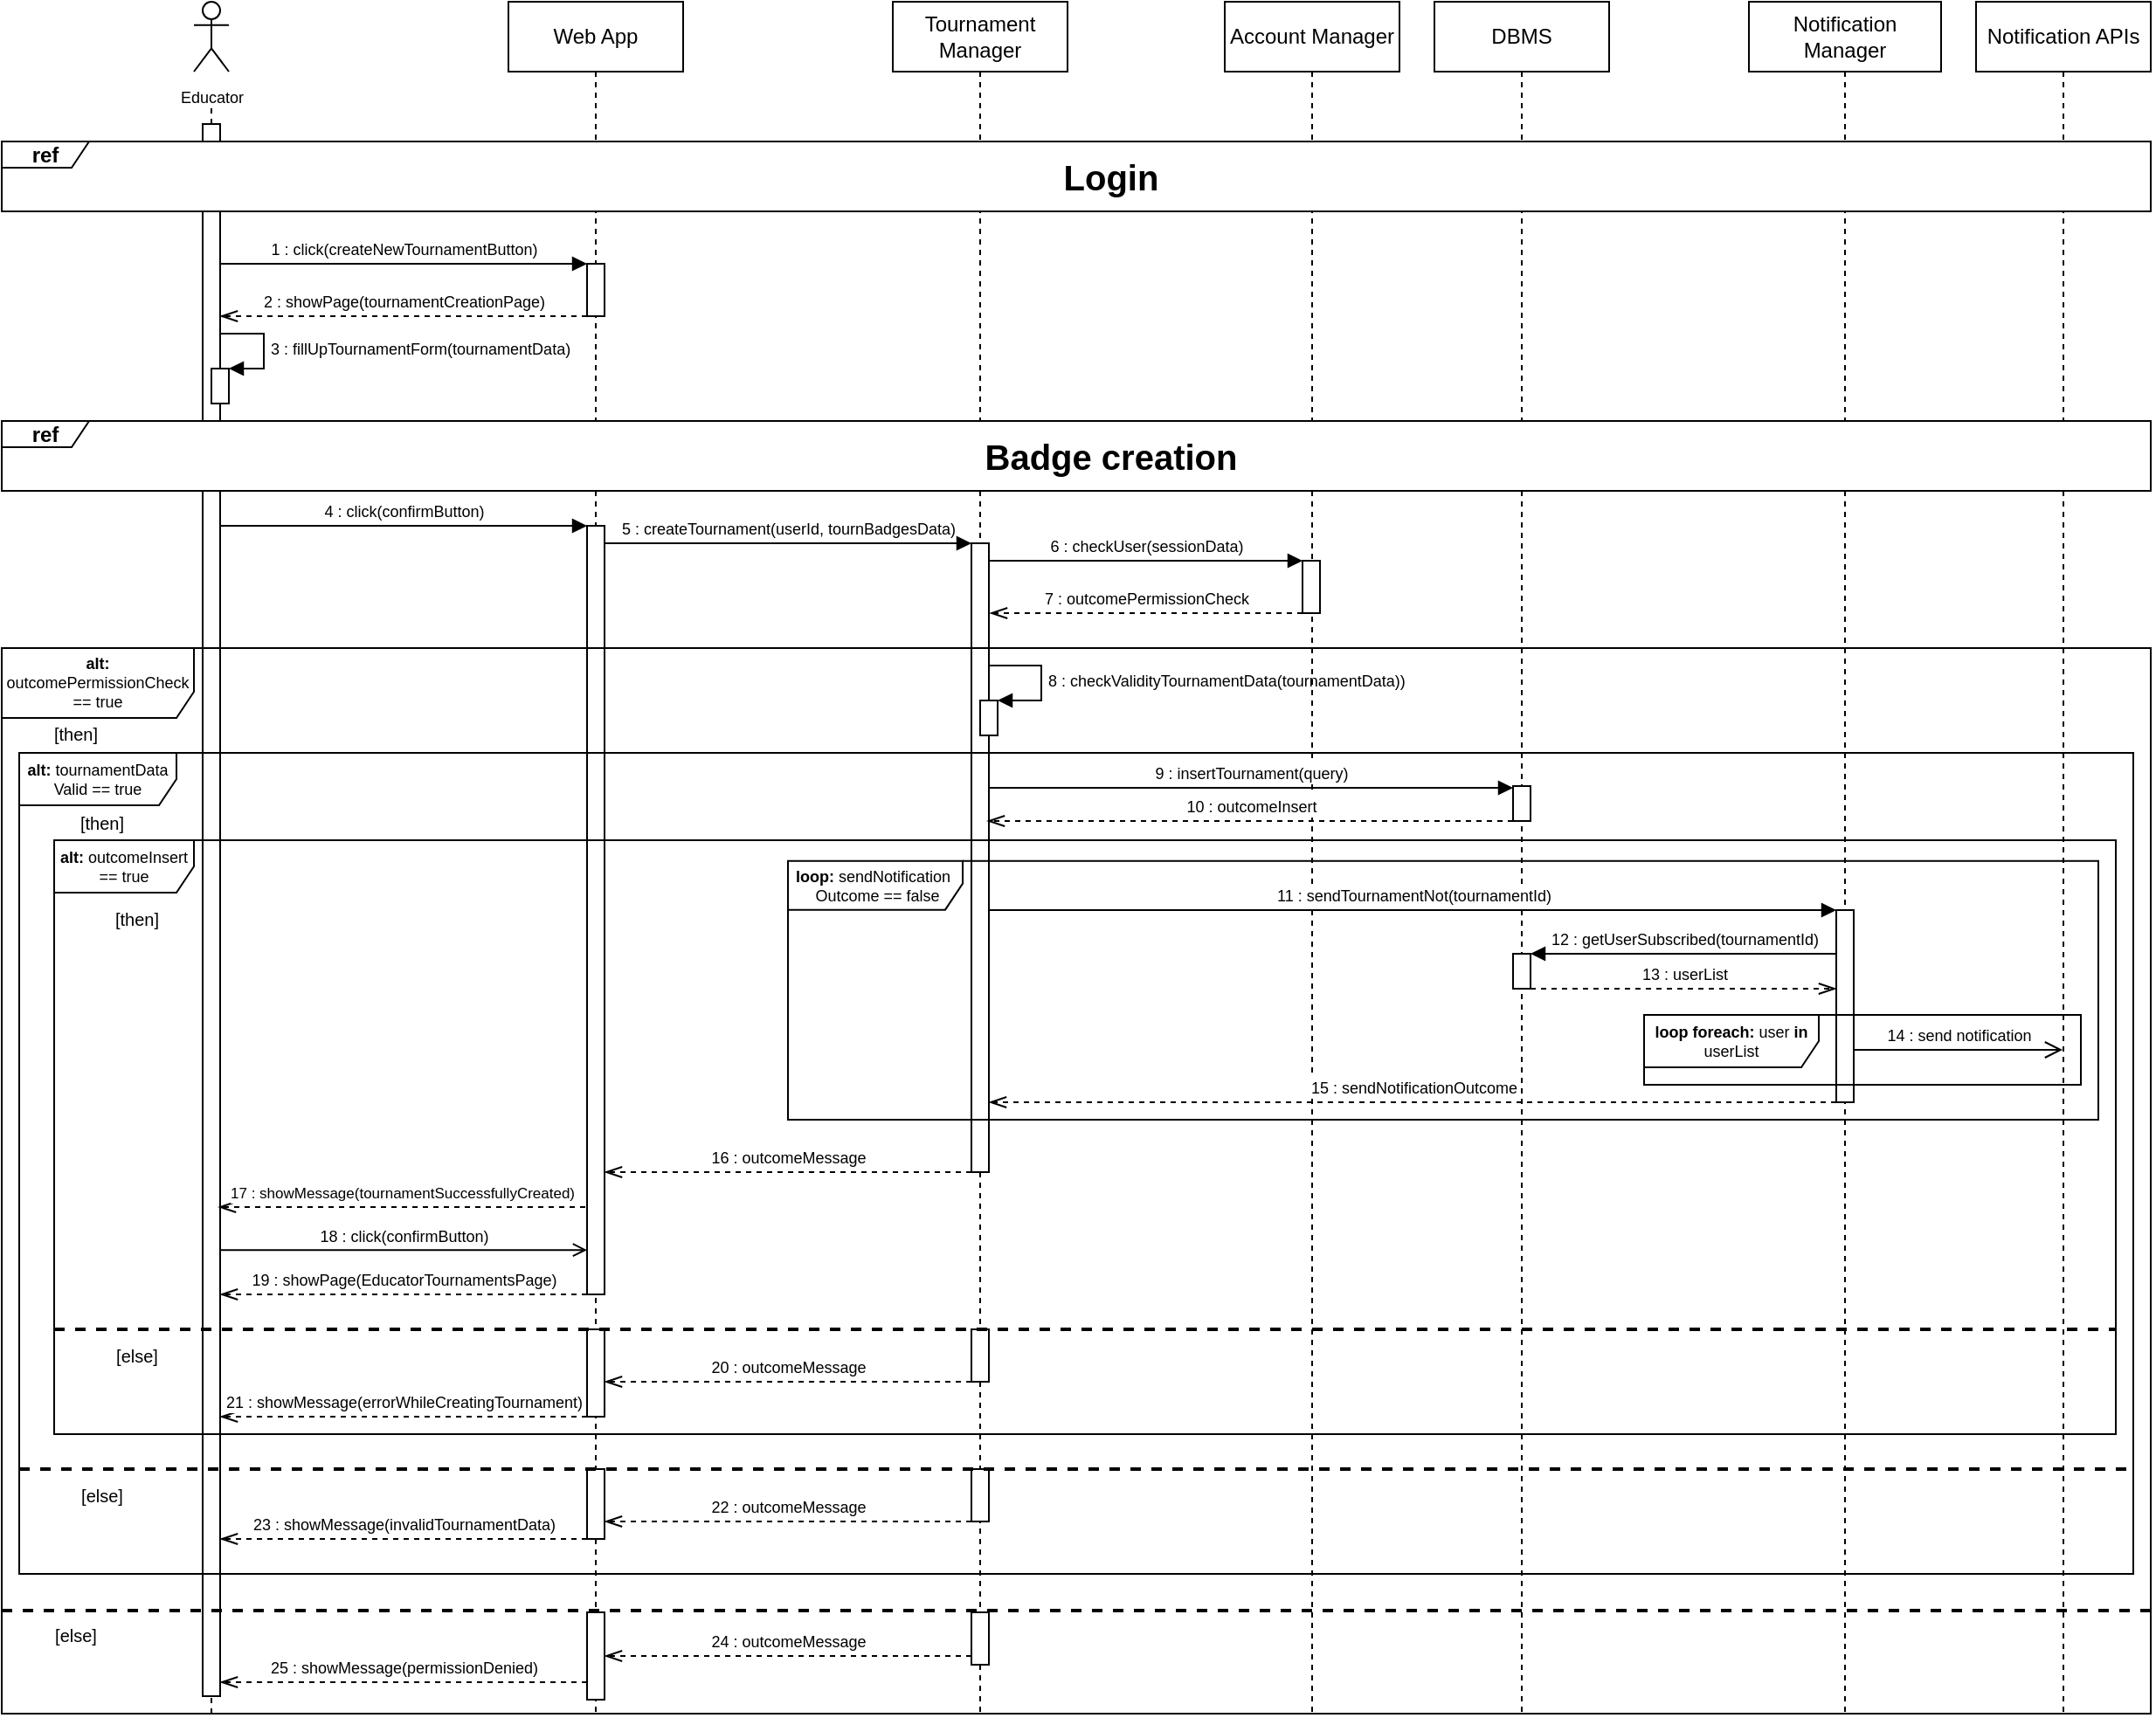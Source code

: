 <mxfile version="22.1.15" type="device">
  <diagram name="Page-1" id="2YBvvXClWsGukQMizWep">
    <mxGraphModel dx="2524" dy="746" grid="1" gridSize="10" guides="1" tooltips="1" connect="1" arrows="1" fold="1" page="1" pageScale="1" pageWidth="850" pageHeight="1100" math="0" shadow="0">
      <root>
        <mxCell id="0" />
        <mxCell id="1" parent="0" />
        <mxCell id="QL39jGxponw7_m6vHBpY-1" value="Web App" style="shape=umlLifeline;perimeter=lifelinePerimeter;whiteSpace=wrap;html=1;container=0;dropTarget=0;collapsible=0;recursiveResize=0;outlineConnect=0;portConstraint=eastwest;newEdgeStyle={&quot;edgeStyle&quot;:&quot;elbowEdgeStyle&quot;,&quot;elbow&quot;:&quot;vertical&quot;,&quot;curved&quot;:0,&quot;rounded&quot;:0};" parent="1" vertex="1">
          <mxGeometry x="80" y="40" width="100" height="980" as="geometry" />
        </mxCell>
        <mxCell id="QL39jGxponw7_m6vHBpY-2" value="" style="html=1;points=[];perimeter=orthogonalPerimeter;outlineConnect=0;targetShapes=umlLifeline;portConstraint=eastwest;newEdgeStyle={&quot;edgeStyle&quot;:&quot;elbowEdgeStyle&quot;,&quot;elbow&quot;:&quot;vertical&quot;,&quot;curved&quot;:0,&quot;rounded&quot;:0};" parent="QL39jGxponw7_m6vHBpY-1" vertex="1">
          <mxGeometry x="45" y="150" width="10" height="30" as="geometry" />
        </mxCell>
        <mxCell id="QL39jGxponw7_m6vHBpY-3" value="" style="html=1;points=[];perimeter=orthogonalPerimeter;outlineConnect=0;targetShapes=umlLifeline;portConstraint=eastwest;newEdgeStyle={&quot;edgeStyle&quot;:&quot;elbowEdgeStyle&quot;,&quot;elbow&quot;:&quot;vertical&quot;,&quot;curved&quot;:0,&quot;rounded&quot;:0};" parent="QL39jGxponw7_m6vHBpY-1" vertex="1">
          <mxGeometry x="45" y="300" width="10" height="440" as="geometry" />
        </mxCell>
        <mxCell id="QL39jGxponw7_m6vHBpY-21" value="" style="html=1;points=[];perimeter=orthogonalPerimeter;outlineConnect=0;targetShapes=umlLifeline;portConstraint=eastwest;newEdgeStyle={&quot;edgeStyle&quot;:&quot;elbowEdgeStyle&quot;,&quot;elbow&quot;:&quot;vertical&quot;,&quot;curved&quot;:0,&quot;rounded&quot;:0};" parent="QL39jGxponw7_m6vHBpY-1" vertex="1">
          <mxGeometry x="45" y="760" width="10" height="50" as="geometry" />
        </mxCell>
        <mxCell id="QL39jGxponw7_m6vHBpY-14" value="" style="html=1;points=[];perimeter=orthogonalPerimeter;outlineConnect=0;targetShapes=umlLifeline;portConstraint=eastwest;newEdgeStyle={&quot;edgeStyle&quot;:&quot;elbowEdgeStyle&quot;,&quot;elbow&quot;:&quot;vertical&quot;,&quot;curved&quot;:0,&quot;rounded&quot;:0};" parent="QL39jGxponw7_m6vHBpY-1" vertex="1">
          <mxGeometry x="45" y="922" width="10" height="50" as="geometry" />
        </mxCell>
        <mxCell id="QL39jGxponw7_m6vHBpY-4" value="&lt;font style=&quot;font-size: 9px;&quot;&gt;Educator&lt;/font&gt;" style="shape=umlActor;verticalLabelPosition=bottom;verticalAlign=top;html=1;outlineConnect=0;" parent="1" vertex="1">
          <mxGeometry x="-100" y="40" width="20" height="40" as="geometry" />
        </mxCell>
        <mxCell id="QL39jGxponw7_m6vHBpY-5" value="" style="endArrow=none;dashed=1;html=1;rounded=0;" parent="1" source="QL39jGxponw7_m6vHBpY-6" edge="1">
          <mxGeometry width="50" height="50" relative="1" as="geometry">
            <mxPoint x="-90" y="350" as="sourcePoint" />
            <mxPoint x="-90" y="100" as="targetPoint" />
          </mxGeometry>
        </mxCell>
        <mxCell id="QL39jGxponw7_m6vHBpY-6" value="" style="html=1;points=[];perimeter=orthogonalPerimeter;outlineConnect=0;targetShapes=umlLifeline;portConstraint=eastwest;newEdgeStyle={&quot;edgeStyle&quot;:&quot;elbowEdgeStyle&quot;,&quot;elbow&quot;:&quot;vertical&quot;,&quot;curved&quot;:0,&quot;rounded&quot;:0};" parent="1" vertex="1">
          <mxGeometry x="-95" y="110" width="10" height="900" as="geometry" />
        </mxCell>
        <mxCell id="QL39jGxponw7_m6vHBpY-7" value="&lt;font style=&quot;font-size: 9px;&quot;&gt;1 : click(createNewTournamentButton)&lt;/font&gt;" style="html=1;verticalAlign=bottom;endArrow=block;edgeStyle=elbowEdgeStyle;elbow=horizontal;curved=0;rounded=0;" parent="1" source="QL39jGxponw7_m6vHBpY-6" target="QL39jGxponw7_m6vHBpY-2" edge="1">
          <mxGeometry relative="1" as="geometry">
            <mxPoint x="-50" y="190" as="sourcePoint" />
            <Array as="points">
              <mxPoint x="30" y="190" />
            </Array>
            <mxPoint x="115" y="190" as="targetPoint" />
          </mxGeometry>
        </mxCell>
        <mxCell id="QL39jGxponw7_m6vHBpY-8" value="Tournament Manager" style="shape=umlLifeline;perimeter=lifelinePerimeter;whiteSpace=wrap;html=1;container=1;dropTarget=0;collapsible=0;recursiveResize=0;outlineConnect=0;portConstraint=eastwest;newEdgeStyle={&quot;curved&quot;:0,&quot;rounded&quot;:0};" parent="1" vertex="1">
          <mxGeometry x="300" y="40" width="100" height="980" as="geometry" />
        </mxCell>
        <mxCell id="QL39jGxponw7_m6vHBpY-9" value="" style="html=1;points=[];perimeter=orthogonalPerimeter;outlineConnect=0;targetShapes=umlLifeline;portConstraint=eastwest;newEdgeStyle={&quot;edgeStyle&quot;:&quot;elbowEdgeStyle&quot;,&quot;elbow&quot;:&quot;vertical&quot;,&quot;curved&quot;:0,&quot;rounded&quot;:0};" parent="QL39jGxponw7_m6vHBpY-8" vertex="1">
          <mxGeometry x="45" y="310" width="10" height="360" as="geometry" />
        </mxCell>
        <mxCell id="QL39jGxponw7_m6vHBpY-10" value="" style="html=1;points=[[0,0,0,0,5],[0,1,0,0,-5],[1,0,0,0,5],[1,1,0,0,-5]];perimeter=orthogonalPerimeter;outlineConnect=0;targetShapes=umlLifeline;portConstraint=eastwest;newEdgeStyle={&quot;curved&quot;:0,&quot;rounded&quot;:0};" parent="QL39jGxponw7_m6vHBpY-8" vertex="1">
          <mxGeometry x="50" y="400" width="10" height="20" as="geometry" />
        </mxCell>
        <mxCell id="QL39jGxponw7_m6vHBpY-11" value="&lt;font style=&quot;font-size: 9px;&quot;&gt;8 : checkValidityTournamentData(tournamentData))&lt;/font&gt;" style="html=1;align=left;spacingLeft=2;endArrow=block;rounded=0;edgeStyle=orthogonalEdgeStyle;curved=0;rounded=0;" parent="QL39jGxponw7_m6vHBpY-8" target="QL39jGxponw7_m6vHBpY-10" edge="1">
          <mxGeometry relative="1" as="geometry">
            <mxPoint x="55" y="380" as="sourcePoint" />
            <Array as="points">
              <mxPoint x="85" y="380" />
              <mxPoint x="85" y="400" />
            </Array>
          </mxGeometry>
        </mxCell>
        <mxCell id="QL39jGxponw7_m6vHBpY-13" value="" style="html=1;points=[];perimeter=orthogonalPerimeter;outlineConnect=0;targetShapes=umlLifeline;portConstraint=eastwest;newEdgeStyle={&quot;edgeStyle&quot;:&quot;elbowEdgeStyle&quot;,&quot;elbow&quot;:&quot;vertical&quot;,&quot;curved&quot;:0,&quot;rounded&quot;:0};" parent="QL39jGxponw7_m6vHBpY-8" vertex="1">
          <mxGeometry x="45" y="922" width="10" height="30" as="geometry" />
        </mxCell>
        <mxCell id="QL39jGxponw7_m6vHBpY-23" value="" style="html=1;points=[];perimeter=orthogonalPerimeter;outlineConnect=0;targetShapes=umlLifeline;portConstraint=eastwest;newEdgeStyle={&quot;edgeStyle&quot;:&quot;elbowEdgeStyle&quot;,&quot;elbow&quot;:&quot;vertical&quot;,&quot;curved&quot;:0,&quot;rounded&quot;:0};" parent="QL39jGxponw7_m6vHBpY-8" vertex="1">
          <mxGeometry x="45" y="760" width="10" height="30" as="geometry" />
        </mxCell>
        <mxCell id="QL39jGxponw7_m6vHBpY-16" value="&lt;font style=&quot;font-size: 9px;&quot;&gt;2 : showPage(tournamentCreationPage)&lt;/font&gt;" style="html=1;verticalAlign=bottom;endArrow=openThin;dashed=1;endSize=8;edgeStyle=elbowEdgeStyle;elbow=vertical;curved=0;rounded=0;endFill=0;" parent="1" source="QL39jGxponw7_m6vHBpY-2" target="QL39jGxponw7_m6vHBpY-6" edge="1">
          <mxGeometry relative="1" as="geometry">
            <mxPoint x="-50" y="220" as="targetPoint" />
            <Array as="points">
              <mxPoint x="5" y="220" />
            </Array>
            <mxPoint x="80" y="220" as="sourcePoint" />
          </mxGeometry>
        </mxCell>
        <mxCell id="QL39jGxponw7_m6vHBpY-18" value="Account Manager" style="shape=umlLifeline;perimeter=lifelinePerimeter;whiteSpace=wrap;html=1;container=1;dropTarget=0;collapsible=0;recursiveResize=0;outlineConnect=0;portConstraint=eastwest;newEdgeStyle={&quot;curved&quot;:0,&quot;rounded&quot;:0};" parent="1" vertex="1">
          <mxGeometry x="490" y="40" width="100" height="980" as="geometry" />
        </mxCell>
        <mxCell id="QL39jGxponw7_m6vHBpY-19" value="" style="html=1;points=[];perimeter=orthogonalPerimeter;outlineConnect=0;targetShapes=umlLifeline;portConstraint=eastwest;newEdgeStyle={&quot;edgeStyle&quot;:&quot;elbowEdgeStyle&quot;,&quot;elbow&quot;:&quot;vertical&quot;,&quot;curved&quot;:0,&quot;rounded&quot;:0};" parent="QL39jGxponw7_m6vHBpY-18" vertex="1">
          <mxGeometry x="44.5" y="320" width="10" height="30" as="geometry" />
        </mxCell>
        <mxCell id="QL39jGxponw7_m6vHBpY-27" value="&lt;font style=&quot;font-size: 9px;&quot;&gt;6 : checkUser(sessionData)&lt;/font&gt;" style="html=1;verticalAlign=bottom;endArrow=block;edgeStyle=elbowEdgeStyle;elbow=vertical;curved=0;rounded=0;" parent="QL39jGxponw7_m6vHBpY-18" target="QL39jGxponw7_m6vHBpY-19" edge="1">
          <mxGeometry relative="1" as="geometry">
            <mxPoint x="-134.5" y="320" as="sourcePoint" />
            <Array as="points">
              <mxPoint x="0.5" y="320" />
            </Array>
            <mxPoint x="10.5" y="340" as="targetPoint" />
            <mxPoint as="offset" />
          </mxGeometry>
        </mxCell>
        <mxCell id="QL39jGxponw7_m6vHBpY-47" value="&lt;font style=&quot;font-size: 9px;&quot;&gt;7 : outcomePermissionCheck&lt;/font&gt;" style="html=1;verticalAlign=bottom;endArrow=openThin;dashed=1;endSize=8;edgeStyle=elbowEdgeStyle;elbow=vertical;curved=0;rounded=0;endFill=0;" parent="QL39jGxponw7_m6vHBpY-18" source="QL39jGxponw7_m6vHBpY-19" edge="1">
          <mxGeometry relative="1" as="geometry">
            <mxPoint x="-134.5" y="350" as="targetPoint" />
            <Array as="points">
              <mxPoint x="-49.5" y="350" />
            </Array>
            <mxPoint x="15.5" y="350" as="sourcePoint" />
          </mxGeometry>
        </mxCell>
        <mxCell id="QL39jGxponw7_m6vHBpY-25" value="DBMS" style="shape=umlLifeline;perimeter=lifelinePerimeter;whiteSpace=wrap;html=1;container=1;dropTarget=0;collapsible=0;recursiveResize=0;outlineConnect=0;portConstraint=eastwest;newEdgeStyle={&quot;curved&quot;:0,&quot;rounded&quot;:0};" parent="1" vertex="1">
          <mxGeometry x="610" y="40" width="100" height="980" as="geometry" />
        </mxCell>
        <mxCell id="QL39jGxponw7_m6vHBpY-57" value="" style="html=1;points=[];perimeter=orthogonalPerimeter;outlineConnect=0;targetShapes=umlLifeline;portConstraint=eastwest;newEdgeStyle={&quot;edgeStyle&quot;:&quot;elbowEdgeStyle&quot;,&quot;elbow&quot;:&quot;vertical&quot;,&quot;curved&quot;:0,&quot;rounded&quot;:0};" parent="QL39jGxponw7_m6vHBpY-25" vertex="1">
          <mxGeometry x="45" y="449" width="10" height="20" as="geometry" />
        </mxCell>
        <mxCell id="QL39jGxponw7_m6vHBpY-28" value="Notification Manager" style="shape=umlLifeline;perimeter=lifelinePerimeter;whiteSpace=wrap;html=1;container=1;dropTarget=0;collapsible=0;recursiveResize=0;outlineConnect=0;portConstraint=eastwest;newEdgeStyle={&quot;curved&quot;:0,&quot;rounded&quot;:0};" parent="1" vertex="1">
          <mxGeometry x="790" y="40" width="110" height="980" as="geometry" />
        </mxCell>
        <mxCell id="QL39jGxponw7_m6vHBpY-29" value="Notification APIs" style="shape=umlLifeline;perimeter=lifelinePerimeter;whiteSpace=wrap;html=1;container=1;dropTarget=0;collapsible=0;recursiveResize=0;outlineConnect=0;portConstraint=eastwest;newEdgeStyle={&quot;curved&quot;:0,&quot;rounded&quot;:0};" parent="1" vertex="1">
          <mxGeometry x="920" y="40" width="100" height="980" as="geometry" />
        </mxCell>
        <mxCell id="QL39jGxponw7_m6vHBpY-30" value="&lt;p style=&quot;line-height: 120%; font-size: 9px;&quot;&gt;&lt;b&gt;alt: &lt;/b&gt;outcomePermissionCheck == true&lt;/p&gt;" style="shape=umlFrame;whiteSpace=wrap;html=1;pointerEvents=0;width=110;height=40;verticalAlign=middle;horizontal=1;labelPosition=center;verticalLabelPosition=middle;align=center;" parent="1" vertex="1">
          <mxGeometry x="-210" y="410" width="1230" height="610" as="geometry" />
        </mxCell>
        <mxCell id="QL39jGxponw7_m6vHBpY-31" value="[then]" style="text;html=1;strokeColor=none;fillColor=none;align=center;verticalAlign=middle;whiteSpace=wrap;rounded=0;fontSize=10;" parent="1" vertex="1">
          <mxGeometry x="-185" y="454" width="35" height="10" as="geometry" />
        </mxCell>
        <mxCell id="QL39jGxponw7_m6vHBpY-32" value="[else]" style="text;html=1;strokeColor=none;fillColor=none;align=center;verticalAlign=middle;whiteSpace=wrap;rounded=0;fontSize=10;" parent="1" vertex="1">
          <mxGeometry x="-170" y="890.0" width="35" height="10" as="geometry" />
        </mxCell>
        <mxCell id="QL39jGxponw7_m6vHBpY-33" value="&lt;font style=&quot;font-size: 9px;&quot;&gt;22 : outcomeMessage&lt;/font&gt;" style="html=1;verticalAlign=bottom;endArrow=openThin;dashed=1;endSize=8;edgeStyle=elbowEdgeStyle;elbow=horizontal;curved=0;rounded=0;endFill=0;" parent="1" source="QL39jGxponw7_m6vHBpY-44" target="QL39jGxponw7_m6vHBpY-45" edge="1">
          <mxGeometry relative="1" as="geometry">
            <mxPoint x="135" y="905" as="targetPoint" />
            <Array as="points">
              <mxPoint x="240" y="910" />
            </Array>
            <mxPoint x="264" y="948.18" as="sourcePoint" />
          </mxGeometry>
        </mxCell>
        <mxCell id="QL39jGxponw7_m6vHBpY-34" value="&lt;font style=&quot;font-size: 9px;&quot;&gt;23 : showMessage(invalidTournamentData)&lt;/font&gt;" style="html=1;verticalAlign=bottom;endArrow=openThin;dashed=1;endSize=8;edgeStyle=elbowEdgeStyle;elbow=vertical;curved=0;rounded=0;endFill=0;" parent="1" edge="1">
          <mxGeometry relative="1" as="geometry">
            <mxPoint x="-85" y="920" as="targetPoint" />
            <Array as="points">
              <mxPoint x="30" y="920" />
            </Array>
            <mxPoint x="125" y="920" as="sourcePoint" />
          </mxGeometry>
        </mxCell>
        <mxCell id="QL39jGxponw7_m6vHBpY-35" value="[then]" style="text;html=1;strokeColor=none;fillColor=none;align=center;verticalAlign=middle;whiteSpace=wrap;rounded=0;fontSize=10;" parent="1" vertex="1">
          <mxGeometry x="-150" y="560" width="35" height="10" as="geometry" />
        </mxCell>
        <mxCell id="QL39jGxponw7_m6vHBpY-36" value="" style="html=1;points=[];perimeter=orthogonalPerimeter;outlineConnect=0;targetShapes=umlLifeline;portConstraint=eastwest;newEdgeStyle={&quot;edgeStyle&quot;:&quot;elbowEdgeStyle&quot;,&quot;elbow&quot;:&quot;vertical&quot;,&quot;curved&quot;:0,&quot;rounded&quot;:0};" parent="1" vertex="1">
          <mxGeometry x="840" y="560" width="10" height="110" as="geometry" />
        </mxCell>
        <mxCell id="QL39jGxponw7_m6vHBpY-40" value="&lt;p style=&quot;line-height: 120%; font-size: 9px;&quot;&gt;&lt;b&gt;loop: &lt;/b&gt;sendNotification&amp;nbsp; &amp;nbsp;&lt;span style=&quot;background-color: initial;&quot;&gt;Outcome == false&lt;/span&gt;&lt;/p&gt;" style="shape=umlFrame;whiteSpace=wrap;html=1;pointerEvents=0;width=100;height=28;verticalAlign=middle;horizontal=1;labelPosition=center;verticalLabelPosition=middle;align=center;" parent="1" vertex="1">
          <mxGeometry x="240" y="531.82" width="750" height="148.18" as="geometry" />
        </mxCell>
        <mxCell id="QL39jGxponw7_m6vHBpY-41" value="&lt;font style=&quot;font-size: 9px;&quot;&gt;16 : outcomeMessage&lt;/font&gt;" style="html=1;verticalAlign=bottom;endArrow=openThin;dashed=1;endSize=8;edgeStyle=elbowEdgeStyle;elbow=horizontal;curved=0;rounded=0;endFill=0;" parent="1" source="QL39jGxponw7_m6vHBpY-9" target="QL39jGxponw7_m6vHBpY-3" edge="1">
          <mxGeometry relative="1" as="geometry">
            <mxPoint x="170" y="719.62" as="targetPoint" />
            <Array as="points">
              <mxPoint x="310" y="710" />
            </Array>
            <mxPoint x="350" y="719.62" as="sourcePoint" />
          </mxGeometry>
        </mxCell>
        <mxCell id="QL39jGxponw7_m6vHBpY-42" value="&lt;font style=&quot;font-size: 8.5px;&quot;&gt;17 : showMessage(tournamentSuccessfullyCreated)&lt;/font&gt;" style="html=1;verticalAlign=bottom;endArrow=openThin;dashed=1;endSize=8;edgeStyle=elbowEdgeStyle;elbow=vertical;curved=0;rounded=0;endFill=0;" parent="1" edge="1">
          <mxGeometry relative="1" as="geometry">
            <mxPoint x="-86" y="730" as="targetPoint" />
            <Array as="points">
              <mxPoint x="119" y="730" />
            </Array>
            <mxPoint x="124" y="730" as="sourcePoint" />
          </mxGeometry>
        </mxCell>
        <mxCell id="QL39jGxponw7_m6vHBpY-43" value="[else]" style="text;html=1;strokeColor=none;fillColor=none;align=center;verticalAlign=middle;whiteSpace=wrap;rounded=0;fontSize=10;" parent="1" vertex="1">
          <mxGeometry x="-150" y="810" width="35" height="10" as="geometry" />
        </mxCell>
        <mxCell id="QL39jGxponw7_m6vHBpY-44" value="" style="html=1;points=[];perimeter=orthogonalPerimeter;outlineConnect=0;targetShapes=umlLifeline;portConstraint=eastwest;newEdgeStyle={&quot;edgeStyle&quot;:&quot;elbowEdgeStyle&quot;,&quot;elbow&quot;:&quot;vertical&quot;,&quot;curved&quot;:0,&quot;rounded&quot;:0};" parent="1" vertex="1">
          <mxGeometry x="345" y="880" width="10" height="30" as="geometry" />
        </mxCell>
        <mxCell id="QL39jGxponw7_m6vHBpY-45" value="" style="html=1;points=[];perimeter=orthogonalPerimeter;outlineConnect=0;targetShapes=umlLifeline;portConstraint=eastwest;newEdgeStyle={&quot;edgeStyle&quot;:&quot;elbowEdgeStyle&quot;,&quot;elbow&quot;:&quot;vertical&quot;,&quot;curved&quot;:0,&quot;rounded&quot;:0};" parent="1" vertex="1">
          <mxGeometry x="125" y="880" width="10" height="40" as="geometry" />
        </mxCell>
        <mxCell id="QL39jGxponw7_m6vHBpY-46" value="" style="endArrow=none;dashed=1;html=1;rounded=0;" parent="1" edge="1">
          <mxGeometry width="50" height="50" relative="1" as="geometry">
            <mxPoint x="-90" y="1020" as="sourcePoint" />
            <mxPoint x="-90" y="1010" as="targetPoint" />
          </mxGeometry>
        </mxCell>
        <mxCell id="QL39jGxponw7_m6vHBpY-58" value="&lt;font style=&quot;font-size: 9px;&quot;&gt;9 : insertTournament(query)&lt;/font&gt;" style="html=1;verticalAlign=bottom;endArrow=block;edgeStyle=elbowEdgeStyle;elbow=vertical;curved=0;rounded=0;" parent="1" source="QL39jGxponw7_m6vHBpY-9" target="QL39jGxponw7_m6vHBpY-57" edge="1">
          <mxGeometry relative="1" as="geometry">
            <mxPoint x="354" y="489" as="sourcePoint" />
            <Array as="points">
              <mxPoint x="505" y="490" />
            </Array>
            <mxPoint x="694" y="499" as="targetPoint" />
            <mxPoint as="offset" />
          </mxGeometry>
        </mxCell>
        <mxCell id="QL39jGxponw7_m6vHBpY-59" value="&lt;font style=&quot;font-size: 9px;&quot;&gt;10 : outcomeInsert&lt;/font&gt;" style="html=1;verticalAlign=bottom;endArrow=openThin;dashed=1;endSize=8;edgeStyle=elbowEdgeStyle;elbow=horizontal;curved=0;rounded=0;endFill=0;" parent="1" source="QL39jGxponw7_m6vHBpY-57" edge="1">
          <mxGeometry relative="1" as="geometry">
            <mxPoint x="354" y="509" as="targetPoint" />
            <Array as="points">
              <mxPoint x="610" y="509" />
            </Array>
            <mxPoint x="849" y="508" as="sourcePoint" />
          </mxGeometry>
        </mxCell>
        <mxCell id="QL39jGxponw7_m6vHBpY-60" value="&lt;p style=&quot;line-height: 120%; font-size: 9px;&quot;&gt;&lt;b&gt;alt: &lt;/b&gt;outcomeInsert == true&lt;/p&gt;" style="shape=umlFrame;whiteSpace=wrap;html=1;pointerEvents=0;width=80;height=30;verticalAlign=middle;horizontal=1;labelPosition=center;verticalLabelPosition=middle;align=center;" parent="1" vertex="1">
          <mxGeometry x="-180" y="520" width="1180" height="340" as="geometry" />
        </mxCell>
        <mxCell id="QL39jGxponw7_m6vHBpY-61" value="&lt;p style=&quot;line-height: 120%; font-size: 9px;&quot;&gt;&lt;b&gt;alt: &lt;/b&gt;tournamentData Valid == true&lt;/p&gt;" style="shape=umlFrame;whiteSpace=wrap;html=1;pointerEvents=0;width=90;height=30;verticalAlign=middle;horizontal=1;labelPosition=center;verticalLabelPosition=middle;align=center;" parent="1" vertex="1">
          <mxGeometry x="-200" y="470" width="1210" height="470" as="geometry" />
        </mxCell>
        <mxCell id="QL39jGxponw7_m6vHBpY-62" value="[then]" style="text;html=1;strokeColor=none;fillColor=none;align=center;verticalAlign=middle;whiteSpace=wrap;rounded=0;fontSize=10;" parent="1" vertex="1">
          <mxGeometry x="-170" y="505" width="35" height="10" as="geometry" />
        </mxCell>
        <mxCell id="QL39jGxponw7_m6vHBpY-66" value="[else]" style="text;html=1;strokeColor=none;fillColor=none;align=center;verticalAlign=middle;whiteSpace=wrap;rounded=0;fontSize=10;" parent="1" vertex="1">
          <mxGeometry x="-185" y="970" width="35" height="10" as="geometry" />
        </mxCell>
        <mxCell id="QL39jGxponw7_m6vHBpY-67" value="&lt;font style=&quot;font-size: 9px;&quot;&gt;18 : click(confirmButton)&lt;/font&gt;" style="html=1;verticalAlign=bottom;endArrow=open;edgeStyle=elbowEdgeStyle;elbow=horizontal;curved=0;rounded=0;endFill=0;" parent="1" edge="1">
          <mxGeometry relative="1" as="geometry">
            <mxPoint x="-85" y="754.58" as="sourcePoint" />
            <Array as="points">
              <mxPoint x="29" y="754.58" />
            </Array>
            <mxPoint x="125" y="754.58" as="targetPoint" />
          </mxGeometry>
        </mxCell>
        <mxCell id="QL39jGxponw7_m6vHBpY-68" value="&lt;font style=&quot;font-size: 9px;&quot;&gt;19 : showPage(EducatorTournamentsPage)&lt;/font&gt;" style="html=1;verticalAlign=bottom;endArrow=openThin;dashed=1;endSize=8;edgeStyle=elbowEdgeStyle;elbow=vertical;curved=0;rounded=0;endFill=0;" parent="1" edge="1">
          <mxGeometry relative="1" as="geometry">
            <mxPoint x="-85" y="780" as="targetPoint" />
            <Array as="points">
              <mxPoint x="5" y="780" />
            </Array>
            <mxPoint x="125" y="780" as="sourcePoint" />
          </mxGeometry>
        </mxCell>
        <mxCell id="QL39jGxponw7_m6vHBpY-71" value="&lt;b&gt;ref&lt;/b&gt;" style="shape=umlFrame;whiteSpace=wrap;html=1;pointerEvents=0;width=50;height=15;labelBorderColor=none;labelBackgroundColor=none;fontColor=default;swimlaneFillColor=default;" parent="1" vertex="1">
          <mxGeometry x="-210" y="280" width="1230" height="40" as="geometry" />
        </mxCell>
        <mxCell id="QL39jGxponw7_m6vHBpY-72" value="&lt;font style=&quot;font-size: 20px;&quot;&gt;&lt;b&gt;Badge creation&lt;/b&gt;&lt;/font&gt;" style="text;html=1;strokeColor=none;fillColor=none;align=center;verticalAlign=middle;whiteSpace=wrap;rounded=0;" parent="1" vertex="1">
          <mxGeometry x="335" y="285" width="180" height="30" as="geometry" />
        </mxCell>
        <mxCell id="QL39jGxponw7_m6vHBpY-73" value="" style="html=1;points=[[0,0,0,0,5],[0,1,0,0,-5],[1,0,0,0,5],[1,1,0,0,-5]];perimeter=orthogonalPerimeter;outlineConnect=0;targetShapes=umlLifeline;portConstraint=eastwest;newEdgeStyle={&quot;curved&quot;:0,&quot;rounded&quot;:0};" parent="1" vertex="1">
          <mxGeometry x="-90" y="250" width="10" height="20" as="geometry" />
        </mxCell>
        <mxCell id="QL39jGxponw7_m6vHBpY-74" value="&lt;font style=&quot;font-size: 9px;&quot;&gt;3 : fillUpTournamentForm(tournamentData)&lt;/font&gt;" style="html=1;align=left;spacingLeft=2;endArrow=block;rounded=0;edgeStyle=orthogonalEdgeStyle;curved=0;rounded=0;" parent="1" target="QL39jGxponw7_m6vHBpY-73" edge="1">
          <mxGeometry x="0.011" relative="1" as="geometry">
            <mxPoint x="-85" y="230" as="sourcePoint" />
            <Array as="points">
              <mxPoint x="-60" y="230" />
              <mxPoint x="-60" y="250" />
            </Array>
            <mxPoint as="offset" />
          </mxGeometry>
        </mxCell>
        <mxCell id="QL39jGxponw7_m6vHBpY-75" value="&lt;font style=&quot;font-size: 9px;&quot;&gt;4 : click(confirmButton)&lt;/font&gt;" style="html=1;verticalAlign=bottom;endArrow=block;edgeStyle=elbowEdgeStyle;elbow=horizontal;curved=0;rounded=0;" parent="1" edge="1">
          <mxGeometry relative="1" as="geometry">
            <mxPoint x="-85" y="340" as="sourcePoint" />
            <Array as="points">
              <mxPoint x="30" y="340" />
            </Array>
            <mxPoint x="125" y="340" as="targetPoint" />
          </mxGeometry>
        </mxCell>
        <mxCell id="QL39jGxponw7_m6vHBpY-69" value="&lt;font style=&quot;font-size: 9px;&quot;&gt;5 : createTournament(userId, tournBadgesData)&lt;/font&gt;" style="html=1;verticalAlign=bottom;endArrow=block;edgeStyle=elbowEdgeStyle;elbow=vertical;curved=0;rounded=0;" parent="1" source="QL39jGxponw7_m6vHBpY-3" target="QL39jGxponw7_m6vHBpY-9" edge="1">
          <mxGeometry relative="1" as="geometry">
            <mxPoint x="135.5" y="340" as="sourcePoint" />
            <Array as="points">
              <mxPoint x="220" y="350" />
            </Array>
            <mxPoint x="315.5" y="340" as="targetPoint" />
            <mxPoint as="offset" />
          </mxGeometry>
        </mxCell>
        <mxCell id="QL39jGxponw7_m6vHBpY-76" value="&lt;b&gt;ref&lt;/b&gt;" style="shape=umlFrame;whiteSpace=wrap;html=1;pointerEvents=0;width=50;height=15;labelBorderColor=none;labelBackgroundColor=none;fontColor=default;swimlaneFillColor=default;" parent="1" vertex="1">
          <mxGeometry x="-210" y="120" width="1230" height="40" as="geometry" />
        </mxCell>
        <mxCell id="QL39jGxponw7_m6vHBpY-77" value="&lt;b&gt;&lt;font style=&quot;font-size: 20px;&quot;&gt;Login&lt;/font&gt;&lt;/b&gt;" style="text;html=1;strokeColor=none;fillColor=none;align=center;verticalAlign=middle;whiteSpace=wrap;rounded=0;" parent="1" vertex="1">
          <mxGeometry x="395" y="125" width="60" height="30" as="geometry" />
        </mxCell>
        <mxCell id="QL39jGxponw7_m6vHBpY-79" value="&lt;font style=&quot;font-size: 9px;&quot;&gt;11 : sendTournamentNot(tournamentId)&lt;/font&gt;" style="html=1;verticalAlign=bottom;endArrow=block;edgeStyle=elbowEdgeStyle;elbow=vertical;curved=0;rounded=0;" parent="1" source="QL39jGxponw7_m6vHBpY-9" target="QL39jGxponw7_m6vHBpY-36" edge="1">
          <mxGeometry relative="1" as="geometry">
            <mxPoint x="354" y="560" as="sourcePoint" />
            <Array as="points">
              <mxPoint x="689" y="560" />
            </Array>
            <mxPoint x="694" y="560" as="targetPoint" />
            <mxPoint as="offset" />
          </mxGeometry>
        </mxCell>
        <mxCell id="QL39jGxponw7_m6vHBpY-80" value="" style="html=1;points=[];perimeter=orthogonalPerimeter;outlineConnect=0;targetShapes=umlLifeline;portConstraint=eastwest;newEdgeStyle={&quot;edgeStyle&quot;:&quot;elbowEdgeStyle&quot;,&quot;elbow&quot;:&quot;vertical&quot;,&quot;curved&quot;:0,&quot;rounded&quot;:0};" parent="1" vertex="1">
          <mxGeometry x="655" y="585.0" width="10" height="20" as="geometry" />
        </mxCell>
        <mxCell id="QL39jGxponw7_m6vHBpY-82" value="&lt;font style=&quot;font-size: 9px;&quot;&gt;12 : getUserSubscribed(tournamentId)&lt;/font&gt;" style="html=1;verticalAlign=bottom;endArrow=block;endSize=6;edgeStyle=elbowEdgeStyle;elbow=vertical;curved=0;rounded=0;endFill=1;startArrow=none;startFill=0;" parent="1" source="QL39jGxponw7_m6vHBpY-36" target="QL39jGxponw7_m6vHBpY-80" edge="1">
          <mxGeometry relative="1" as="geometry">
            <mxPoint x="704" y="585" as="targetPoint" />
            <Array as="points">
              <mxPoint x="780" y="585" />
            </Array>
            <mxPoint x="850" y="585" as="sourcePoint" />
          </mxGeometry>
        </mxCell>
        <mxCell id="QL39jGxponw7_m6vHBpY-83" value="&lt;font style=&quot;font-size: 9px;&quot;&gt;13 : userList&lt;/font&gt;" style="html=1;verticalAlign=bottom;endArrow=openThin;edgeStyle=elbowEdgeStyle;elbow=vertical;curved=0;rounded=0;endFill=0;dashed=1;endSize=8;" parent="1" source="QL39jGxponw7_m6vHBpY-80" target="QL39jGxponw7_m6vHBpY-36" edge="1">
          <mxGeometry relative="1" as="geometry">
            <mxPoint x="704" y="605" as="sourcePoint" />
            <Array as="points">
              <mxPoint x="839" y="605" />
            </Array>
            <mxPoint x="883.5" y="605" as="targetPoint" />
            <mxPoint as="offset" />
          </mxGeometry>
        </mxCell>
        <mxCell id="QL39jGxponw7_m6vHBpY-85" value="&lt;p style=&quot;line-height: 120%; font-size: 9px;&quot;&gt;&lt;b&gt;loop foreach: &lt;/b&gt;user &lt;b&gt;in &lt;/b&gt;userList&lt;/p&gt;" style="shape=umlFrame;whiteSpace=wrap;html=1;pointerEvents=0;width=100;height=30;verticalAlign=middle;horizontal=1;labelPosition=center;verticalLabelPosition=middle;align=center;" parent="1" vertex="1">
          <mxGeometry x="730" y="620" width="250" height="40" as="geometry" />
        </mxCell>
        <mxCell id="QL39jGxponw7_m6vHBpY-86" value="&lt;font style=&quot;font-size: 9px;&quot;&gt;14 : send notification&lt;/font&gt;" style="html=1;verticalAlign=bottom;endArrow=open;edgeStyle=elbowEdgeStyle;elbow=horizontal;curved=0;rounded=0;endFill=0;endSize=8;" parent="1" edge="1">
          <mxGeometry relative="1" as="geometry">
            <mxPoint x="850" y="640" as="sourcePoint" />
            <Array as="points">
              <mxPoint x="910" y="640" />
            </Array>
            <mxPoint x="969.5" y="640" as="targetPoint" />
          </mxGeometry>
        </mxCell>
        <mxCell id="QL39jGxponw7_m6vHBpY-87" value="" style="endArrow=none;dashed=1;html=1;rounded=0;strokeWidth=2;" parent="1" edge="1">
          <mxGeometry width="50" height="50" relative="1" as="geometry">
            <mxPoint x="-180" y="800" as="sourcePoint" />
            <mxPoint x="1000" y="800" as="targetPoint" />
          </mxGeometry>
        </mxCell>
        <mxCell id="QL39jGxponw7_m6vHBpY-89" value="&lt;font style=&quot;font-size: 9px;&quot;&gt;15 : sendNotificationOutcome&lt;/font&gt;" style="html=1;verticalAlign=bottom;endArrow=openThin;dashed=1;endSize=8;edgeStyle=elbowEdgeStyle;elbow=horizontal;curved=0;rounded=0;endFill=0;" parent="1" source="QL39jGxponw7_m6vHBpY-36" target="QL39jGxponw7_m6vHBpY-9" edge="1">
          <mxGeometry relative="1" as="geometry">
            <mxPoint x="354" y="680" as="targetPoint" />
            <Array as="points">
              <mxPoint x="820" y="670" />
            </Array>
            <mxPoint x="694" y="680" as="sourcePoint" />
          </mxGeometry>
        </mxCell>
        <mxCell id="QL39jGxponw7_m6vHBpY-22" value="&lt;font style=&quot;font-size: 9px;&quot;&gt;21 : showMessage(errorWhileCreatingTournament)&lt;/font&gt;" style="html=1;verticalAlign=bottom;endArrow=openThin;dashed=1;endSize=8;edgeStyle=elbowEdgeStyle;elbow=horizontal;curved=0;rounded=0;endFill=0;" parent="1" source="QL39jGxponw7_m6vHBpY-21" edge="1">
          <mxGeometry relative="1" as="geometry">
            <mxPoint x="-85" y="850.0" as="targetPoint" />
            <Array as="points">
              <mxPoint x="110" y="850" />
            </Array>
            <mxPoint x="160" y="870" as="sourcePoint" />
          </mxGeometry>
        </mxCell>
        <mxCell id="QL39jGxponw7_m6vHBpY-20" value="&lt;font style=&quot;font-size: 9px;&quot;&gt;20 : outcomeMessage&lt;/font&gt;" style="html=1;verticalAlign=bottom;endArrow=openThin;dashed=1;endSize=8;edgeStyle=elbowEdgeStyle;elbow=horizontal;curved=0;rounded=0;endFill=0;" parent="1" source="QL39jGxponw7_m6vHBpY-23" target="QL39jGxponw7_m6vHBpY-21" edge="1">
          <mxGeometry relative="1" as="geometry">
            <mxPoint x="175" y="850" as="targetPoint" />
            <Array as="points">
              <mxPoint x="310" y="830" />
            </Array>
            <mxPoint x="325" y="850" as="sourcePoint" />
          </mxGeometry>
        </mxCell>
        <mxCell id="QL39jGxponw7_m6vHBpY-91" value="" style="endArrow=none;dashed=1;html=1;rounded=0;strokeWidth=2;" parent="1" edge="1">
          <mxGeometry width="50" height="50" relative="1" as="geometry">
            <mxPoint x="-200" y="880" as="sourcePoint" />
            <mxPoint x="1010" y="880" as="targetPoint" />
          </mxGeometry>
        </mxCell>
        <mxCell id="QL39jGxponw7_m6vHBpY-15" value="&lt;font style=&quot;font-size: 9px;&quot;&gt;24 : outcomeMessage&lt;/font&gt;" style="html=1;verticalAlign=bottom;endArrow=openThin;dashed=1;endSize=8;edgeStyle=elbowEdgeStyle;elbow=horizontal;curved=0;rounded=0;endFill=0;" parent="1" source="QL39jGxponw7_m6vHBpY-13" target="QL39jGxponw7_m6vHBpY-14" edge="1">
          <mxGeometry relative="1" as="geometry">
            <mxPoint x="164" y="1030.18" as="targetPoint" />
            <Array as="points">
              <mxPoint x="260" y="987" />
            </Array>
            <mxPoint x="294" y="1030.18" as="sourcePoint" />
          </mxGeometry>
        </mxCell>
        <mxCell id="QL39jGxponw7_m6vHBpY-12" value="&lt;font style=&quot;font-size: 9px;&quot;&gt;25 : showMessage(permissionDenied)&lt;/font&gt;" style="html=1;verticalAlign=bottom;endArrow=openThin;dashed=1;endSize=8;edgeStyle=elbowEdgeStyle;elbow=vertical;curved=0;rounded=0;endFill=0;" parent="1" source="QL39jGxponw7_m6vHBpY-14" edge="1">
          <mxGeometry relative="1" as="geometry">
            <mxPoint x="-85" y="1002" as="targetPoint" />
            <Array as="points">
              <mxPoint x="60" y="1002" />
            </Array>
            <mxPoint x="133" y="1060.18" as="sourcePoint" />
          </mxGeometry>
        </mxCell>
        <mxCell id="QL39jGxponw7_m6vHBpY-93" value="" style="endArrow=none;dashed=1;html=1;rounded=0;strokeWidth=2;" parent="1" edge="1">
          <mxGeometry width="50" height="50" relative="1" as="geometry">
            <mxPoint x="-210" y="961" as="sourcePoint" />
            <mxPoint x="1020" y="961" as="targetPoint" />
          </mxGeometry>
        </mxCell>
      </root>
    </mxGraphModel>
  </diagram>
</mxfile>
